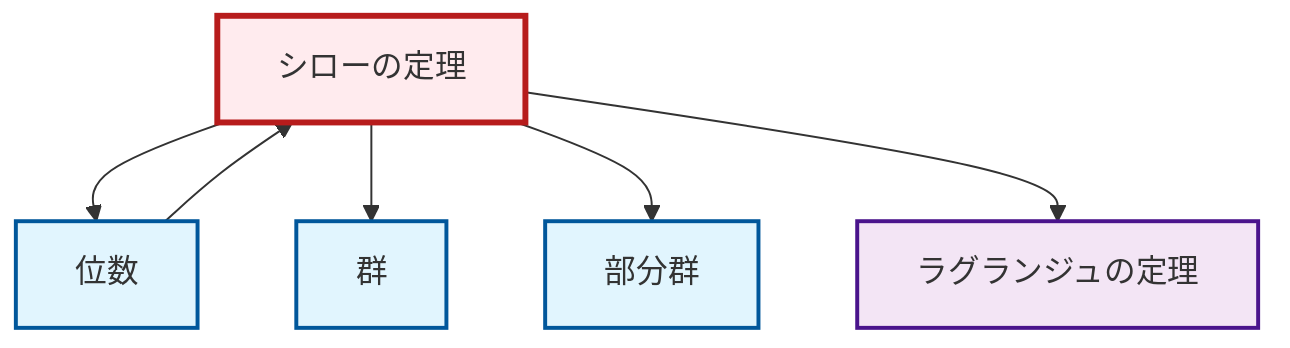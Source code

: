 graph TD
    classDef definition fill:#e1f5fe,stroke:#01579b,stroke-width:2px
    classDef theorem fill:#f3e5f5,stroke:#4a148c,stroke-width:2px
    classDef axiom fill:#fff3e0,stroke:#e65100,stroke-width:2px
    classDef example fill:#e8f5e9,stroke:#1b5e20,stroke-width:2px
    classDef current fill:#ffebee,stroke:#b71c1c,stroke-width:3px
    thm-sylow["シローの定理"]:::theorem
    def-subgroup["部分群"]:::definition
    def-order["位数"]:::definition
    def-group["群"]:::definition
    thm-lagrange["ラグランジュの定理"]:::theorem
    thm-sylow --> def-order
    thm-sylow --> def-group
    thm-sylow --> def-subgroup
    thm-sylow --> thm-lagrange
    def-order --> thm-sylow
    class thm-sylow current